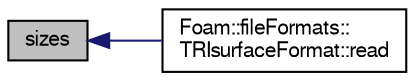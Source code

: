 digraph "sizes"
{
  bgcolor="transparent";
  edge [fontname="FreeSans",fontsize="10",labelfontname="FreeSans",labelfontsize="10"];
  node [fontname="FreeSans",fontsize="10",shape=record];
  rankdir="LR";
  Node1 [label="sizes",height=0.2,width=0.4,color="black", fillcolor="grey75", style="filled" fontcolor="black"];
  Node1 -> Node2 [dir="back",color="midnightblue",fontsize="10",style="solid",fontname="FreeSans"];
  Node2 [label="Foam::fileFormats::\lTRIsurfaceFormat::read",height=0.2,width=0.4,color="black",URL="$a02608.html#a464ebd67acbdff0014d4dae69e3ec4be",tooltip="Read from file. "];
}

